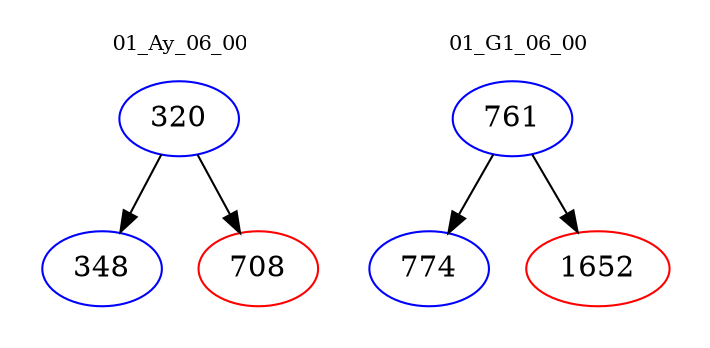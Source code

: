 digraph{
subgraph cluster_0 {
color = white
label = "01_Ay_06_00";
fontsize=10;
T0_320 [label="320", color="blue"]
T0_320 -> T0_348 [color="black"]
T0_348 [label="348", color="blue"]
T0_320 -> T0_708 [color="black"]
T0_708 [label="708", color="red"]
}
subgraph cluster_1 {
color = white
label = "01_G1_06_00";
fontsize=10;
T1_761 [label="761", color="blue"]
T1_761 -> T1_774 [color="black"]
T1_774 [label="774", color="blue"]
T1_761 -> T1_1652 [color="black"]
T1_1652 [label="1652", color="red"]
}
}
